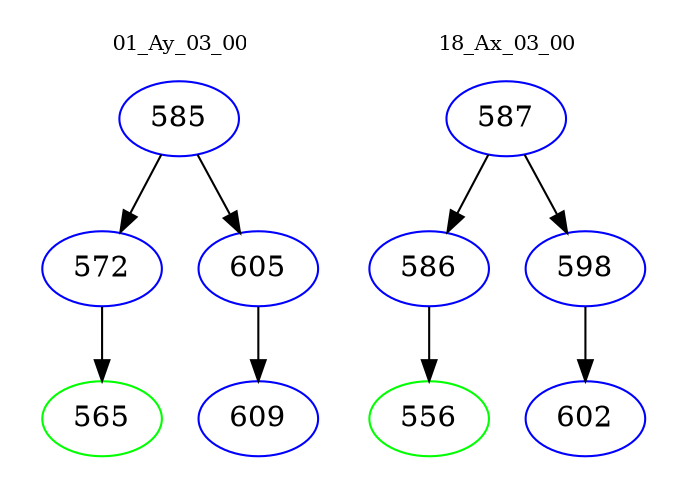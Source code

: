 digraph{
subgraph cluster_0 {
color = white
label = "01_Ay_03_00";
fontsize=10;
T0_585 [label="585", color="blue"]
T0_585 -> T0_572 [color="black"]
T0_572 [label="572", color="blue"]
T0_572 -> T0_565 [color="black"]
T0_565 [label="565", color="green"]
T0_585 -> T0_605 [color="black"]
T0_605 [label="605", color="blue"]
T0_605 -> T0_609 [color="black"]
T0_609 [label="609", color="blue"]
}
subgraph cluster_1 {
color = white
label = "18_Ax_03_00";
fontsize=10;
T1_587 [label="587", color="blue"]
T1_587 -> T1_586 [color="black"]
T1_586 [label="586", color="blue"]
T1_586 -> T1_556 [color="black"]
T1_556 [label="556", color="green"]
T1_587 -> T1_598 [color="black"]
T1_598 [label="598", color="blue"]
T1_598 -> T1_602 [color="black"]
T1_602 [label="602", color="blue"]
}
}
